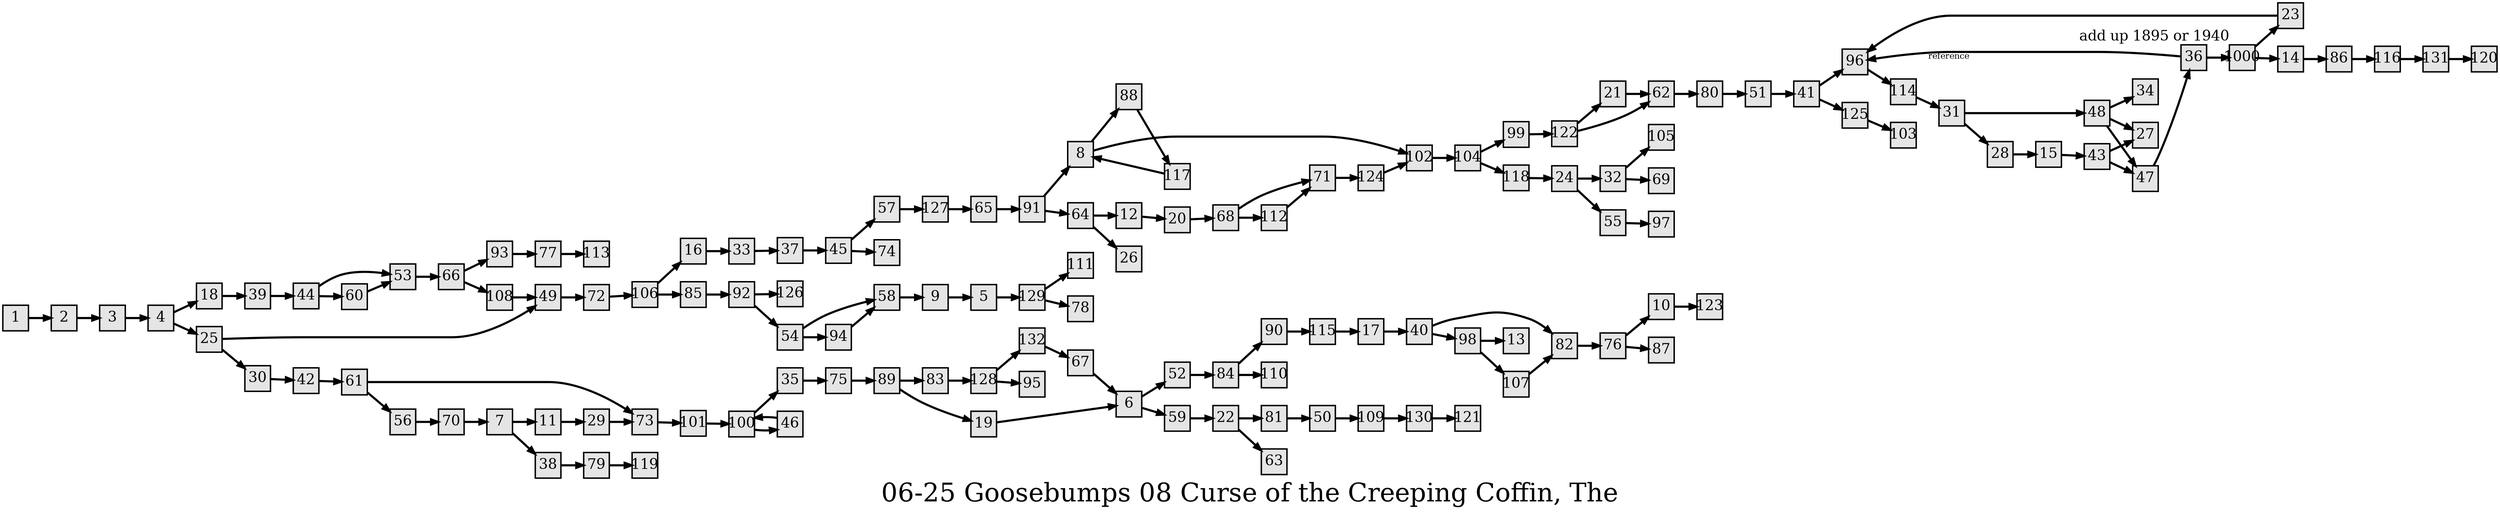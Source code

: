 digraph g{
  graph [ label="06-25 Goosebumps 08 Curse of the Creeping Coffin, The" rankdir=LR, ordering=out, fontsize=36, nodesep="0.35", ranksep="0.45"];
  node  [shape=rect, penwidth=2, fontsize=20, style=filled, fillcolor=grey90, margin="0,0", labelfloat=true, regular=true, fixedsize=true];
  edge  [labelfloat=true, penwidth=3, fontsize=12];
  // ---;
  // group  : Katz;
  // id     : 06-25;
  // gbid   : 1206;
  // series : Give Yourself Goosebumps;
  // title  : Curse of the Creeping Coffin, The;
  // author : R.L. Stine;
  // credit:;
  // - name : Yee-Ann Wong;
  // role : encoder;
  // date : 2017-08-24;
  // - name : Jeremy Douglass;
  // role : editor;
  // date : 2017-10-19;
  // render:;
  // - name   : small;
  // styles : gvStyles-small.txt;
  // engine : dot;
  // comment: >;
  
  // ---;
  
  // From | To | Label;
  
  1 -> 2;
  2 -> 3;
  3 -> 4;
  4 -> 18;
  4 -> 25;
  5 -> 129;
  6 -> 52;
  6 -> 59;
  7 -> 11;
  7 -> 38;
  8 -> 88;
  8 -> 102;
  9 -> 5;
  10 -> 123;
  11 -> 29;
  12 -> 20;
  14 -> 86;
  15 -> 43;
  16 -> 33;
  17 -> 40;
  18 -> 39;
  19 -> 6;
  20 -> 68;
  21 -> 62;
  22 -> 81;
  22 -> 63;
  23 -> 96;
  24 -> 32;
  24 -> 55;
  25 -> 49;
  25 -> 30;
  28 -> 15;
  29 -> 73;
  30 -> 42;
  31 -> 48;
  31 -> 28;
  32 -> 105;
  32 -> 69;
  33 -> 37;
  35 -> 75;
  36 -> 1000;
  36 -> 96	[ xlabel="reference" ];	// tells you to check the death years on page 96 in the case  you don’t remember from earlier in the story
  1000 -> 23;
  1000 -> 14;
  1000	[ xlabel="add up 1895 or 1940" ];
  37 -> 45;
  38 -> 79;
  39 -> 44;
  40 -> 82;
  40 -> 98;
  41 -> 96;
  41 -> 125;
  42 -> 61;
  43 -> 27;
  43 -> 47;
  44 -> 53;
  44 -> 60;
  45 -> 57;
  45 -> 74;
  46 -> 100;
  47 -> 36;
  48 -> 34;
  48 -> 27;
  48 -> 47;
  49 -> 72;
  50 -> 109;
  51 -> 41;
  52 -> 84;
  53 -> 66;
  54 -> 58;
  54 -> 94;
  55 -> 97;
  56 -> 70;
  57 -> 127;
  58 -> 9;
  59 -> 22;
  60 -> 53;
  61 -> 73;
  61 -> 56;
  62 -> 80;
  64 -> 12;
  64 -> 26;
  65 -> 91;
  66 -> 93;
  66 -> 108;
  67 -> 6;
  68 -> 71;
  68 -> 112;
  70 -> 7;
  71 -> 124;
  72 -> 106;
  73 -> 101;
  75 -> 89;
  76 -> 10;
  76 -> 87;
  77 -> 113;
  79 -> 119;
  80 -> 51;
  81 -> 50;
  82 -> 76;
  83 -> 128;
  84 -> 90;
  84 -> 110;
  85 -> 92;
  86 -> 116;
  88 -> 117;
  89 -> 83;
  89 -> 19;
  90 -> 115;
  91 -> 8;
  91 -> 64;
  92 -> 126;
  92 -> 54;
  93 -> 77;
  94 -> 58;
  96 -> 114;
  98 -> 13;
  98 -> 107;
  99 -> 122;
  100 -> 35;
  100 -> 46;
  101 -> 100;
  102 -> 104;
  104 -> 99;
  104 -> 118;
  106 -> 16;
  106 -> 85;
  107 -> 82;
  108 -> 49;
  109 -> 130;
  112 -> 71;
  114 -> 31;
  115 -> 17;
  116 -> 131;
  117 -> 8;
  118 -> 24;
  122 -> 21;
  122 -> 62;
  124 -> 102;
  125 -> 103;
  127 -> 65;
  128 -> 132;
  128 -> 95;
  129 -> 111;
  129 -> 78;
  130 -> 121;
  131 -> 120;
  132 -> 67;
}

